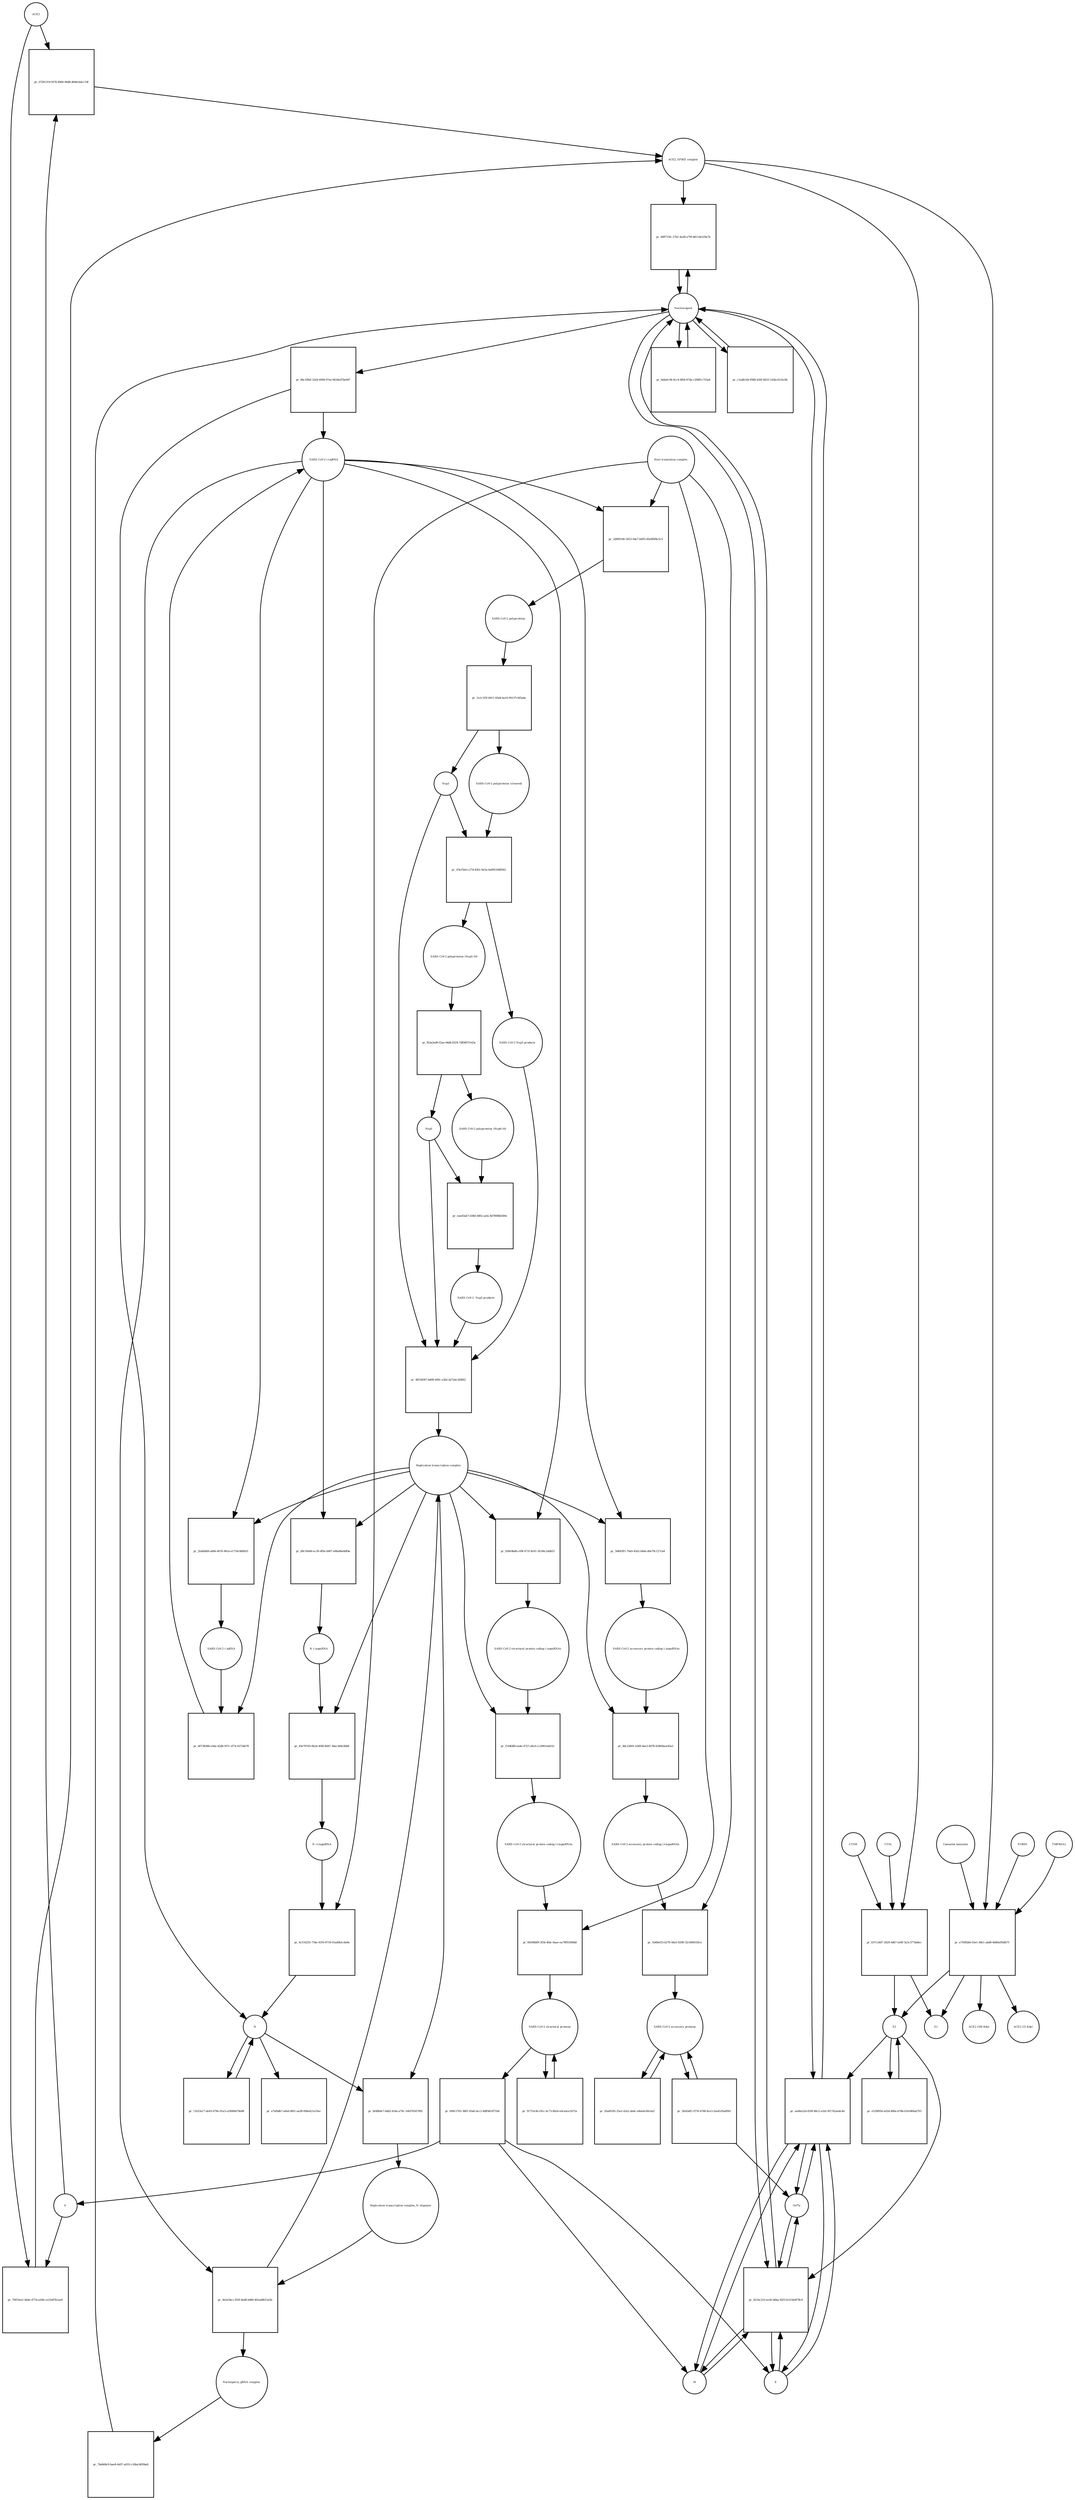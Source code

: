 strict digraph  {
ACE2 [annotation="", bipartite=0, cls=macromolecule, fontsize=4, label=ACE2, shape=circle];
"pr_07281319-f478-4960-96d8-d040cbdcc7df" [annotation="", bipartite=1, cls=process, fontsize=4, label="pr_07281319-f478-4960-96d8-d040cbdcc7df", shape=square];
"ACE2_SPIKE complex" [annotation="", bipartite=0, cls=complex, fontsize=4, label="ACE2_SPIKE complex", shape=circle];
S [annotation=urn_miriam_uniprot_P0DTC2, bipartite=0, cls="macromolecule multimer", fontsize=4, label=S, shape=circle];
Nucleocapsid [annotation="urn_miriam_obo.go_GO%3A0019013", bipartite=0, cls=complex, fontsize=4, label=Nucleocapsid, shape=circle];
"pr_488715fc-27b1-4a28-a70f-b811de529a7b" [annotation="", bipartite=1, cls=process, fontsize=4, label="pr_488715fc-27b1-4a28-a70f-b811de529a7b", shape=square];
"pr_637c24d7-2829-4d67-a04f-3a3c377da8ec" [annotation="", bipartite=1, cls=process, fontsize=4, label="pr_637c24d7-2829-4d67-a04f-3a3c377da8ec", shape=square];
S2 [annotation=urn_miriam_interpro_IPR002552, bipartite=0, cls=macromolecule, fontsize=4, label=S2, shape=circle];
CTSB [annotation="", bipartite=0, cls=macromolecule, fontsize=4, label=CTSB, shape=circle];
CTSL [annotation="", bipartite=0, cls=macromolecule, fontsize=4, label=CTSL, shape=circle];
S1 [annotation=urn_miriam_interpro_IPR002551, bipartite=0, cls=macromolecule, fontsize=4, label=S1, shape=circle];
"pr_76f55ee1-4b4e-477d-a506-ce21b87b1ae9" [annotation="", bipartite=1, cls=process, fontsize=4, label="pr_76f55ee1-4b4e-477d-a506-ce21b87b1ae9", shape=square];
"pr_821bc210-ee50-46ba-92f3-fe519e6f78c9" [annotation="", bipartite=1, cls=process, fontsize=4, label="pr_821bc210-ee50-46ba-92f3-fe519e6f78c9", shape=square];
E [annotation=urn_miriam_uniprot_P0DTC4, bipartite=0, cls=macromolecule, fontsize=4, label=E, shape=circle];
M [annotation=urn_miriam_uniprot_P0DTC5, bipartite=0, cls=macromolecule, fontsize=4, label=M, shape=circle];
Orf7a [annotation=urn_miriam_uniprot_P0DTC7, bipartite=0, cls=macromolecule, fontsize=4, label=Orf7a, shape=circle];
"pr_8bc1f8af-32e8-4908-97ae-6634ed7be9d7" [annotation="", bipartite=1, cls=process, fontsize=4, label="pr_8bc1f8af-32e8-4908-97ae-6634ed7be9d7", shape=square];
" SARS-CoV-2 (+)gRNA" [annotation=urn_miriam_refseq_NC_045512, bipartite=0, cls="nucleic acid feature", fontsize=4, label=" SARS-CoV-2 (+)gRNA", shape=circle];
N [annotation=urn_miriam_uniprot_P0DTC9, bipartite=0, cls="macromolecule multimer", fontsize=4, label=N, shape=circle];
"SARS-CoV-2 polyproteins" [annotation="", bipartite=0, cls=complex, fontsize=4, label="SARS-CoV-2 polyproteins", shape=circle];
"pr_1e1c1f5f-8411-45d4-ba16-90137cfd5abe" [annotation="", bipartite=1, cls=process, fontsize=4, label="pr_1e1c1f5f-8411-45d4-ba16-90137cfd5abe", shape=square];
"SARS-CoV-2 polyproteins (cleaved)" [annotation="", bipartite=0, cls=complex, fontsize=4, label="SARS-CoV-2 polyproteins (cleaved)", shape=circle];
Nsp3 [annotation=urn_miriam_ncbiprotein_YP_009725299, bipartite=0, cls=macromolecule, fontsize=4, label=Nsp3, shape=circle];
"pr_6d4afc94-6cc4-4f64-87de-c208f1c753a8" [annotation="", bipartite=1, cls=process, fontsize=4, label="pr_6d4afc94-6cc4-4f64-87de-c208f1c753a8", shape=square];
"pr_c1adb144-9588-426f-8433-143bcd116c6b" [annotation="", bipartite=1, cls=process, fontsize=4, label="pr_c1adb144-9588-426f-8433-143bcd116c6b", shape=square];
"SARS-CoV-2 structural proteins" [annotation="", bipartite=0, cls=complex, fontsize=4, label="SARS-CoV-2 structural proteins", shape=circle];
"pr_699c5763-3881-45a6-bcc2-8dff461871b8" [annotation="", bipartite=1, cls=process, fontsize=4, label="pr_699c5763-3881-45a6-bcc2-8dff461871b8", shape=square];
"pr_e7afbdb7-a6ed-4f61-aa38-00be421e10ec" [annotation="", bipartite=1, cls=process, fontsize=4, label="pr_e7afbdb7-a6ed-4f61-aa38-00be421e10ec", shape=square];
"SARS-CoV-2 accessory proteins" [annotation="", bipartite=0, cls=complex, fontsize=4, label="SARS-CoV-2 accessory proteins", shape=circle];
"pr_2fad9185-25e2-42e2-ab4c-e8eebc60c0a2" [annotation="", bipartite=1, cls=process, fontsize=4, label="pr_2fad9185-25e2-42e2-ab4c-e8eebc60c0a2", shape=square];
"pr_91753c8e-f41c-4c73-8b54-e0cedce1b75a" [annotation="", bipartite=1, cls=process, fontsize=4, label="pr_91753c8e-f41c-4c73-8b54-e0cedce1b75a", shape=square];
"pr_11b33a17-de43-479e-91a3-a18084478e88" [annotation="", bipartite=1, cls=process, fontsize=4, label="pr_11b33a17-de43-479e-91a3-a18084478e88", shape=square];
"SARS-CoV-2 accessory protein coding (-)sgmRNAs" [annotation="", bipartite=0, cls=complex, fontsize=4, label="SARS-CoV-2 accessory protein coding (-)sgmRNAs", shape=circle];
"pr_8dc22691-e569-4ae3-807b-62869aea45a3" [annotation="", bipartite=1, cls=process, fontsize=4, label="pr_8dc22691-e569-4ae3-807b-62869aea45a3", shape=square];
"SARS-CoV-2 accessory protein coding (+)sgmRNAs" [annotation="", bipartite=0, cls=complex, fontsize=4, label="SARS-CoV-2 accessory protein coding (+)sgmRNAs", shape=circle];
"Replication transcription complex" [annotation="", bipartite=0, cls=complex, fontsize=4, label="Replication transcription complex", shape=circle];
"SARS-CoV-2 structural protein coding (-)sgmRNAs" [annotation="", bipartite=0, cls=complex, fontsize=4, label="SARS-CoV-2 structural protein coding (-)sgmRNAs", shape=circle];
"pr_f144fdfb-ea4e-4727-a8c6-cc2981e4d15c" [annotation="", bipartite=1, cls=process, fontsize=4, label="pr_f144fdfb-ea4e-4727-a8c6-cc2981e4d15c", shape=square];
"SARS-CoV-2 structural protein coding (+)sgmRNAs" [annotation="", bipartite=0, cls=complex, fontsize=4, label="SARS-CoV-2 structural protein coding (+)sgmRNAs", shape=circle];
"N (-)sgmRNA" [annotation="", bipartite=0, cls="nucleic acid feature", fontsize=4, label="N (-)sgmRNA", shape=circle];
"pr_83e787d3-0b24-4f48-8d47-3dac3d4e2bb8" [annotation="", bipartite=1, cls=process, fontsize=4, label="pr_83e787d3-0b24-4f48-8d47-3dac3d4e2bb8", shape=square];
"N (+)sgmRNA" [annotation="", bipartite=0, cls="nucleic acid feature", fontsize=4, label="N (+)sgmRNA", shape=circle];
"pr_4c154235-734e-4195-8718-01ad0b1cde8e" [annotation="", bipartite=1, cls=process, fontsize=4, label="pr_4c154235-734e-4195-8718-01ad0b1cde8e", shape=square];
"Host translation complex" [annotation="urn_miriam_obo.go_GO%3A0070992", bipartite=0, cls=complex, fontsize=4, label="Host translation complex", shape=circle];
"pr_1b48ef33-b278-44a5-8208-32c684935fce" [annotation="", bipartite=1, cls=process, fontsize=4, label="pr_1b48ef33-b278-44a5-8208-32c684935fce", shape=square];
"pr_66508b69-3f5b-4fdc-8aae-ea76f93366b8" [annotation="", bipartite=1, cls=process, fontsize=4, label="pr_66508b69-3f5b-4fdc-8aae-ea76f93366b8", shape=square];
"Nucleoporin_gRNA complex " [annotation="urn_miriam_obo.go_GO%3A0019013", bipartite=0, cls=complex, fontsize=4, label="Nucleoporin_gRNA complex ", shape=circle];
"pr_7bd468c0-bae8-4d37-a033-c16ba3405be8" [annotation="", bipartite=1, cls=process, fontsize=4, label="pr_7bd468c0-bae8-4d37-a033-c16ba3405be8", shape=square];
"pr_2feb5df1-f576-4768-8ce3-2ea41d5a8941" [annotation="", bipartite=1, cls=process, fontsize=4, label="pr_2feb5df1-f576-4768-8ce3-2ea41d5a8941", shape=square];
"pr_e75082b6-03e1-48e1-abd8-4b80a05bfb75" [annotation="", bipartite=1, cls=process, fontsize=4, label="pr_e75082b6-03e1-48e1-abd8-4b80a05bfb75", shape=square];
FURIN [annotation="", bipartite=0, cls=macromolecule, fontsize=4, label=FURIN, shape=circle];
TMPRSS2 [annotation="", bipartite=0, cls=macromolecule, fontsize=4, label=TMPRSS2, shape=circle];
"Camostat mesylate" [annotation="urn_miriam_pubchem.compound_2536", bipartite=0, cls="simple chemical", fontsize=4, label="Camostat mesylate", shape=circle];
"ACE2 (100 Kda)" [annotation="", bipartite=0, cls=macromolecule, fontsize=4, label="ACE2 (100 Kda)", shape=circle];
"ACE2 (15 Kda)" [annotation="", bipartite=0, cls=macromolecule, fontsize=4, label="ACE2 (15 Kda)", shape=circle];
"pr_e529f056-a02d-480a-b78b-b1fe984ab793" [annotation="", bipartite=1, cls=process, fontsize=4, label="pr_e529f056-a02d-480a-b78b-b1fe984ab793", shape=square];
"pr_1f4cf5eb-c27d-45b1-9e5a-be8051688562" [annotation="", bipartite=1, cls=process, fontsize=4, label="pr_1f4cf5eb-c27d-45b1-9e5a-be8051688562", shape=square];
"SARS-CoV-2 Nsp3 products" [annotation="", bipartite=0, cls=complex, fontsize=4, label="SARS-CoV-2 Nsp3 products", shape=circle];
"SARS-CoV-2 polyproteins (Nsp5-16)" [annotation="", bipartite=0, cls=complex, fontsize=4, label="SARS-CoV-2 polyproteins (Nsp5-16)", shape=circle];
"pr_fb3a3ed9-f2ae-44d8-8324-7df08f37e43e" [annotation="", bipartite=1, cls=process, fontsize=4, label="pr_fb3a3ed9-f2ae-44d8-8324-7df08f37e43e", shape=square];
"SARS-CoV-2 polyproteins (Nsp6-16)" [annotation="", bipartite=0, cls=complex, fontsize=4, label="SARS-CoV-2 polyproteins (Nsp6-16)", shape=circle];
Nsp5 [annotation=urn_miriam_ncbiprotein_YP_009725301, bipartite=0, cls=macromolecule, fontsize=4, label=Nsp5, shape=circle];
"pr_eaed3ab7-d38d-4402-aafa-4d7808bb584c" [annotation="", bipartite=1, cls=process, fontsize=4, label="pr_eaed3ab7-d38d-4402-aafa-4d7808bb584c", shape=square];
"SARS-CoV-2  Nsp5 products" [annotation="", bipartite=0, cls=complex, fontsize=4, label="SARS-CoV-2  Nsp5 products", shape=circle];
"pr_2d900146-3453-44e7-b405-d5e6f6f8c5c5" [annotation="", bipartite=1, cls=process, fontsize=4, label="pr_2d900146-3453-44e7-b405-d5e6f6f8c5c5", shape=square];
"pr_48538367-b849-449c-a3b2-b27ebc2fd662" [annotation="", bipartite=1, cls=process, fontsize=4, label="pr_48538367-b849-449c-a3b2-b27ebc2fd662", shape=square];
"Replication transcription complex_N oligomer" [annotation="", bipartite=0, cls=complex, fontsize=4, label="Replication transcription complex_N oligomer", shape=circle];
"pr_9e5e5bcc-f05f-4ed8-b089-462ed8615a5b" [annotation="", bipartite=1, cls=process, fontsize=4, label="pr_9e5e5bcc-f05f-4ed8-b089-462ed8615a5b", shape=square];
"pr_2fa8d4b9-a866-4676-96cb-e1716c8d0b55" [annotation="", bipartite=1, cls=process, fontsize=4, label="pr_2fa8d4b9-a866-4676-96cb-e1716c8d0b55", shape=square];
" SARS-CoV-2 (-)gRNA" [annotation=urn_miriam_refseq_NC_045512, bipartite=0, cls="nucleic acid feature", fontsize=4, label=" SARS-CoV-2 (-)gRNA", shape=circle];
"pr_d9c50e86-ec30-4f0e-b967-e88a86e8df4e" [annotation="", bipartite=1, cls=process, fontsize=4, label="pr_d9c50e86-ec30-4f0e-b967-e88a86e8df4e", shape=square];
"pr_058e9bdb-c69f-471f-8c81-3fc84c24db53" [annotation="", bipartite=1, cls=process, fontsize=4, label="pr_058e9bdb-c69f-471f-8c81-3fc84c24db53", shape=square];
"pr_56845ff1-70a9-45b2-b44a-d0e79c127cb4" [annotation="", bipartite=1, cls=process, fontsize=4, label="pr_56845ff1-70a9-45b2-b44a-d0e79c127cb4", shape=square];
"pr_d0738386-e5da-42db-937c-d73c16724b78" [annotation="", bipartite=1, cls=process, fontsize=4, label="pr_d0738386-e5da-42db-937c-d73c16724b78", shape=square];
"pr_bf48b9e7-6dd2-454e-a79c-16fd76547992" [annotation="", bipartite=1, cls=process, fontsize=4, label="pr_bf48b9e7-6dd2-454e-a79c-16fd76547992", shape=square];
"pr_aed0a22d-829f-48c2-a1b2-0f1742aedc46" [annotation="", bipartite=1, cls=process, fontsize=4, label="pr_aed0a22d-829f-48c2-a1b2-0f1742aedc46", shape=square];
ACE2 -> "pr_07281319-f478-4960-96d8-d040cbdcc7df"  [annotation="", interaction_type=consumption];
ACE2 -> "pr_76f55ee1-4b4e-477d-a506-ce21b87b1ae9"  [annotation="", interaction_type=consumption];
"pr_07281319-f478-4960-96d8-d040cbdcc7df" -> "ACE2_SPIKE complex"  [annotation="", interaction_type=production];
"ACE2_SPIKE complex" -> "pr_488715fc-27b1-4a28-a70f-b811de529a7b"  [annotation="urn_miriam_pubmed_32142651|urn_miriam_pubmed_32094589|urn_miriam_taxonomy_2697049", interaction_type=stimulation];
"ACE2_SPIKE complex" -> "pr_637c24d7-2829-4d67-a04f-3a3c377da8ec"  [annotation="", interaction_type=consumption];
"ACE2_SPIKE complex" -> "pr_e75082b6-03e1-48e1-abd8-4b80a05bfb75"  [annotation="", interaction_type=consumption];
S -> "pr_07281319-f478-4960-96d8-d040cbdcc7df"  [annotation="", interaction_type=consumption];
S -> "pr_76f55ee1-4b4e-477d-a506-ce21b87b1ae9"  [annotation="", interaction_type=consumption];
Nucleocapsid -> "pr_488715fc-27b1-4a28-a70f-b811de529a7b"  [annotation="", interaction_type=consumption];
Nucleocapsid -> "pr_821bc210-ee50-46ba-92f3-fe519e6f78c9"  [annotation="", interaction_type=consumption];
Nucleocapsid -> "pr_8bc1f8af-32e8-4908-97ae-6634ed7be9d7"  [annotation="", interaction_type=consumption];
Nucleocapsid -> "pr_6d4afc94-6cc4-4f64-87de-c208f1c753a8"  [annotation="", interaction_type=consumption];
Nucleocapsid -> "pr_c1adb144-9588-426f-8433-143bcd116c6b"  [annotation="", interaction_type=consumption];
Nucleocapsid -> "pr_aed0a22d-829f-48c2-a1b2-0f1742aedc46"  [annotation="", interaction_type=consumption];
"pr_488715fc-27b1-4a28-a70f-b811de529a7b" -> Nucleocapsid  [annotation="", interaction_type=production];
"pr_637c24d7-2829-4d67-a04f-3a3c377da8ec" -> S2  [annotation="", interaction_type=production];
"pr_637c24d7-2829-4d67-a04f-3a3c377da8ec" -> S1  [annotation="", interaction_type=production];
S2 -> "pr_821bc210-ee50-46ba-92f3-fe519e6f78c9"  [annotation="urn_miriam_pubmed_32142651|urn_miriam_pubmed_32094589|urn_miriam_pubmed_32047258|urn_miriam_taxonomy_2697049", interaction_type=stimulation];
S2 -> "pr_e529f056-a02d-480a-b78b-b1fe984ab793"  [annotation="", interaction_type=consumption];
S2 -> "pr_aed0a22d-829f-48c2-a1b2-0f1742aedc46"  [annotation="urn_miriam_pubmed_32142651|urn_miriam_pubmed_32047258|urn_miriam_taxonomy_2697049", interaction_type=stimulation];
CTSB -> "pr_637c24d7-2829-4d67-a04f-3a3c377da8ec"  [annotation="urn_miriam_pubmed_32142651|urn_miriam_taxonomy_2697049", interaction_type=catalysis];
CTSL -> "pr_637c24d7-2829-4d67-a04f-3a3c377da8ec"  [annotation="urn_miriam_pubmed_32142651|urn_miriam_taxonomy_2697049", interaction_type=catalysis];
"pr_76f55ee1-4b4e-477d-a506-ce21b87b1ae9" -> "ACE2_SPIKE complex"  [annotation="", interaction_type=production];
"pr_821bc210-ee50-46ba-92f3-fe519e6f78c9" -> Nucleocapsid  [annotation="", interaction_type=production];
"pr_821bc210-ee50-46ba-92f3-fe519e6f78c9" -> E  [annotation="", interaction_type=production];
"pr_821bc210-ee50-46ba-92f3-fe519e6f78c9" -> M  [annotation="", interaction_type=production];
"pr_821bc210-ee50-46ba-92f3-fe519e6f78c9" -> Orf7a  [annotation="", interaction_type=production];
E -> "pr_821bc210-ee50-46ba-92f3-fe519e6f78c9"  [annotation="", interaction_type=consumption];
E -> "pr_aed0a22d-829f-48c2-a1b2-0f1742aedc46"  [annotation="", interaction_type=consumption];
M -> "pr_821bc210-ee50-46ba-92f3-fe519e6f78c9"  [annotation="", interaction_type=consumption];
M -> "pr_aed0a22d-829f-48c2-a1b2-0f1742aedc46"  [annotation="", interaction_type=consumption];
Orf7a -> "pr_821bc210-ee50-46ba-92f3-fe519e6f78c9"  [annotation="", interaction_type=consumption];
Orf7a -> "pr_aed0a22d-829f-48c2-a1b2-0f1742aedc46"  [annotation="", interaction_type=consumption];
"pr_8bc1f8af-32e8-4908-97ae-6634ed7be9d7" -> " SARS-CoV-2 (+)gRNA"  [annotation="", interaction_type=production];
"pr_8bc1f8af-32e8-4908-97ae-6634ed7be9d7" -> N  [annotation="", interaction_type=production];
" SARS-CoV-2 (+)gRNA" -> "pr_2d900146-3453-44e7-b405-d5e6f6f8c5c5"  [annotation="", interaction_type=consumption];
" SARS-CoV-2 (+)gRNA" -> "pr_9e5e5bcc-f05f-4ed8-b089-462ed8615a5b"  [annotation="", interaction_type=consumption];
" SARS-CoV-2 (+)gRNA" -> "pr_2fa8d4b9-a866-4676-96cb-e1716c8d0b55"  [annotation="", interaction_type=consumption];
" SARS-CoV-2 (+)gRNA" -> "pr_d9c50e86-ec30-4f0e-b967-e88a86e8df4e"  [annotation="", interaction_type=consumption];
" SARS-CoV-2 (+)gRNA" -> "pr_058e9bdb-c69f-471f-8c81-3fc84c24db53"  [annotation="", interaction_type=consumption];
" SARS-CoV-2 (+)gRNA" -> "pr_56845ff1-70a9-45b2-b44a-d0e79c127cb4"  [annotation="", interaction_type=consumption];
N -> "pr_e7afbdb7-a6ed-4f61-aa38-00be421e10ec"  [annotation="", interaction_type=consumption];
N -> "pr_11b33a17-de43-479e-91a3-a18084478e88"  [annotation="", interaction_type=consumption];
N -> "pr_bf48b9e7-6dd2-454e-a79c-16fd76547992"  [annotation="", interaction_type=consumption];
"SARS-CoV-2 polyproteins" -> "pr_1e1c1f5f-8411-45d4-ba16-90137cfd5abe"  [annotation=urn_miriam_pubmed_31226023, interaction_type=catalysis];
"pr_1e1c1f5f-8411-45d4-ba16-90137cfd5abe" -> "SARS-CoV-2 polyproteins (cleaved)"  [annotation="", interaction_type=production];
"pr_1e1c1f5f-8411-45d4-ba16-90137cfd5abe" -> Nsp3  [annotation="", interaction_type=production];
"SARS-CoV-2 polyproteins (cleaved)" -> "pr_1f4cf5eb-c27d-45b1-9e5a-be8051688562"  [annotation="", interaction_type=consumption];
Nsp3 -> "pr_1f4cf5eb-c27d-45b1-9e5a-be8051688562"  [annotation="", interaction_type=catalysis];
Nsp3 -> "pr_48538367-b849-449c-a3b2-b27ebc2fd662"  [annotation="", interaction_type=consumption];
"pr_6d4afc94-6cc4-4f64-87de-c208f1c753a8" -> Nucleocapsid  [annotation="", interaction_type=production];
"pr_c1adb144-9588-426f-8433-143bcd116c6b" -> Nucleocapsid  [annotation="", interaction_type=production];
"SARS-CoV-2 structural proteins" -> "pr_699c5763-3881-45a6-bcc2-8dff461871b8"  [annotation="", interaction_type=consumption];
"SARS-CoV-2 structural proteins" -> "pr_91753c8e-f41c-4c73-8b54-e0cedce1b75a"  [annotation="", interaction_type=consumption];
"pr_699c5763-3881-45a6-bcc2-8dff461871b8" -> M  [annotation="", interaction_type=production];
"pr_699c5763-3881-45a6-bcc2-8dff461871b8" -> E  [annotation="", interaction_type=production];
"pr_699c5763-3881-45a6-bcc2-8dff461871b8" -> S  [annotation="", interaction_type=production];
"SARS-CoV-2 accessory proteins" -> "pr_2fad9185-25e2-42e2-ab4c-e8eebc60c0a2"  [annotation="", interaction_type=consumption];
"SARS-CoV-2 accessory proteins" -> "pr_2feb5df1-f576-4768-8ce3-2ea41d5a8941"  [annotation="", interaction_type=consumption];
"pr_2fad9185-25e2-42e2-ab4c-e8eebc60c0a2" -> "SARS-CoV-2 accessory proteins"  [annotation="", interaction_type=production];
"pr_91753c8e-f41c-4c73-8b54-e0cedce1b75a" -> "SARS-CoV-2 structural proteins"  [annotation="", interaction_type=production];
"pr_11b33a17-de43-479e-91a3-a18084478e88" -> N  [annotation="", interaction_type=production];
"SARS-CoV-2 accessory protein coding (-)sgmRNAs" -> "pr_8dc22691-e569-4ae3-807b-62869aea45a3"  [annotation="", interaction_type=consumption];
"pr_8dc22691-e569-4ae3-807b-62869aea45a3" -> "SARS-CoV-2 accessory protein coding (+)sgmRNAs"  [annotation="", interaction_type=production];
"SARS-CoV-2 accessory protein coding (+)sgmRNAs" -> "pr_1b48ef33-b278-44a5-8208-32c684935fce"  [annotation="", interaction_type=consumption];
"Replication transcription complex" -> "pr_8dc22691-e569-4ae3-807b-62869aea45a3"  [annotation=urn_miriam_pubmed_31226023, interaction_type="necessary stimulation"];
"Replication transcription complex" -> "pr_f144fdfb-ea4e-4727-a8c6-cc2981e4d15c"  [annotation=urn_miriam_pubmed_31226023, interaction_type="necessary stimulation"];
"Replication transcription complex" -> "pr_83e787d3-0b24-4f48-8d47-3dac3d4e2bb8"  [annotation=urn_miriam_pubmed_31226023, interaction_type="necessary stimulation"];
"Replication transcription complex" -> "pr_2fa8d4b9-a866-4676-96cb-e1716c8d0b55"  [annotation=urn_miriam_pubmed_31226023, interaction_type="necessary stimulation"];
"Replication transcription complex" -> "pr_d9c50e86-ec30-4f0e-b967-e88a86e8df4e"  [annotation=urn_miriam_pubmed_31226023, interaction_type="necessary stimulation"];
"Replication transcription complex" -> "pr_058e9bdb-c69f-471f-8c81-3fc84c24db53"  [annotation=urn_miriam_pubmed_31226023, interaction_type="necessary stimulation"];
"Replication transcription complex" -> "pr_56845ff1-70a9-45b2-b44a-d0e79c127cb4"  [annotation=urn_miriam_pubmed_31226023, interaction_type="necessary stimulation"];
"Replication transcription complex" -> "pr_d0738386-e5da-42db-937c-d73c16724b78"  [annotation=urn_miriam_pubmed_31226023, interaction_type="necessary stimulation"];
"Replication transcription complex" -> "pr_bf48b9e7-6dd2-454e-a79c-16fd76547992"  [annotation="", interaction_type=consumption];
"SARS-CoV-2 structural protein coding (-)sgmRNAs" -> "pr_f144fdfb-ea4e-4727-a8c6-cc2981e4d15c"  [annotation="", interaction_type=consumption];
"pr_f144fdfb-ea4e-4727-a8c6-cc2981e4d15c" -> "SARS-CoV-2 structural protein coding (+)sgmRNAs"  [annotation="", interaction_type=production];
"SARS-CoV-2 structural protein coding (+)sgmRNAs" -> "pr_66508b69-3f5b-4fdc-8aae-ea76f93366b8"  [annotation="", interaction_type=consumption];
"N (-)sgmRNA" -> "pr_83e787d3-0b24-4f48-8d47-3dac3d4e2bb8"  [annotation="", interaction_type=consumption];
"pr_83e787d3-0b24-4f48-8d47-3dac3d4e2bb8" -> "N (+)sgmRNA"  [annotation="", interaction_type=production];
"N (+)sgmRNA" -> "pr_4c154235-734e-4195-8718-01ad0b1cde8e"  [annotation="", interaction_type=consumption];
"pr_4c154235-734e-4195-8718-01ad0b1cde8e" -> N  [annotation="", interaction_type=production];
"Host translation complex" -> "pr_4c154235-734e-4195-8718-01ad0b1cde8e"  [annotation="", interaction_type="necessary stimulation"];
"Host translation complex" -> "pr_1b48ef33-b278-44a5-8208-32c684935fce"  [annotation=urn_miriam_pubmed_31226023, interaction_type="necessary stimulation"];
"Host translation complex" -> "pr_66508b69-3f5b-4fdc-8aae-ea76f93366b8"  [annotation=urn_miriam_pubmed_31226023, interaction_type="necessary stimulation"];
"Host translation complex" -> "pr_2d900146-3453-44e7-b405-d5e6f6f8c5c5"  [annotation="", interaction_type="necessary stimulation"];
"pr_1b48ef33-b278-44a5-8208-32c684935fce" -> "SARS-CoV-2 accessory proteins"  [annotation="", interaction_type=production];
"pr_66508b69-3f5b-4fdc-8aae-ea76f93366b8" -> "SARS-CoV-2 structural proteins"  [annotation="", interaction_type=production];
"Nucleoporin_gRNA complex " -> "pr_7bd468c0-bae8-4d37-a033-c16ba3405be8"  [annotation="", interaction_type=consumption];
"pr_7bd468c0-bae8-4d37-a033-c16ba3405be8" -> Nucleocapsid  [annotation="", interaction_type=production];
"pr_2feb5df1-f576-4768-8ce3-2ea41d5a8941" -> "SARS-CoV-2 accessory proteins"  [annotation="", interaction_type=production];
"pr_2feb5df1-f576-4768-8ce3-2ea41d5a8941" -> Orf7a  [annotation="", interaction_type=production];
"pr_e75082b6-03e1-48e1-abd8-4b80a05bfb75" -> S2  [annotation="", interaction_type=production];
"pr_e75082b6-03e1-48e1-abd8-4b80a05bfb75" -> "ACE2 (100 Kda)"  [annotation="", interaction_type=production];
"pr_e75082b6-03e1-48e1-abd8-4b80a05bfb75" -> S1  [annotation="", interaction_type=production];
"pr_e75082b6-03e1-48e1-abd8-4b80a05bfb75" -> "ACE2 (15 Kda)"  [annotation="", interaction_type=production];
FURIN -> "pr_e75082b6-03e1-48e1-abd8-4b80a05bfb75"  [annotation="urn_miriam_pubmed_32142651|urn_miriam_pubmed_32362314|urn_miriam_taxonomy_2697049", interaction_type=catalysis];
TMPRSS2 -> "pr_e75082b6-03e1-48e1-abd8-4b80a05bfb75"  [annotation="urn_miriam_pubmed_32142651|urn_miriam_pubmed_32362314|urn_miriam_taxonomy_2697049", interaction_type=catalysis];
"Camostat mesylate" -> "pr_e75082b6-03e1-48e1-abd8-4b80a05bfb75"  [annotation="urn_miriam_pubmed_32142651|urn_miriam_pubmed_32362314|urn_miriam_taxonomy_2697049", interaction_type=inhibition];
"pr_e529f056-a02d-480a-b78b-b1fe984ab793" -> S2  [annotation="", interaction_type=production];
"pr_1f4cf5eb-c27d-45b1-9e5a-be8051688562" -> "SARS-CoV-2 Nsp3 products"  [annotation="", interaction_type=production];
"pr_1f4cf5eb-c27d-45b1-9e5a-be8051688562" -> "SARS-CoV-2 polyproteins (Nsp5-16)"  [annotation="", interaction_type=production];
"SARS-CoV-2 Nsp3 products" -> "pr_48538367-b849-449c-a3b2-b27ebc2fd662"  [annotation="", interaction_type=consumption];
"SARS-CoV-2 polyproteins (Nsp5-16)" -> "pr_fb3a3ed9-f2ae-44d8-8324-7df08f37e43e"  [annotation="", interaction_type=catalysis];
"pr_fb3a3ed9-f2ae-44d8-8324-7df08f37e43e" -> "SARS-CoV-2 polyproteins (Nsp6-16)"  [annotation="", interaction_type=production];
"pr_fb3a3ed9-f2ae-44d8-8324-7df08f37e43e" -> Nsp5  [annotation="", interaction_type=production];
"SARS-CoV-2 polyproteins (Nsp6-16)" -> "pr_eaed3ab7-d38d-4402-aafa-4d7808bb584c"  [annotation="", interaction_type=consumption];
Nsp5 -> "pr_eaed3ab7-d38d-4402-aafa-4d7808bb584c"  [annotation="", interaction_type=catalysis];
Nsp5 -> "pr_48538367-b849-449c-a3b2-b27ebc2fd662"  [annotation="", interaction_type=consumption];
"pr_eaed3ab7-d38d-4402-aafa-4d7808bb584c" -> "SARS-CoV-2  Nsp5 products"  [annotation="", interaction_type=production];
"SARS-CoV-2  Nsp5 products" -> "pr_48538367-b849-449c-a3b2-b27ebc2fd662"  [annotation="", interaction_type=consumption];
"pr_2d900146-3453-44e7-b405-d5e6f6f8c5c5" -> "SARS-CoV-2 polyproteins"  [annotation="", interaction_type=production];
"pr_48538367-b849-449c-a3b2-b27ebc2fd662" -> "Replication transcription complex"  [annotation="", interaction_type=production];
"Replication transcription complex_N oligomer" -> "pr_9e5e5bcc-f05f-4ed8-b089-462ed8615a5b"  [annotation="", interaction_type=consumption];
"pr_9e5e5bcc-f05f-4ed8-b089-462ed8615a5b" -> "Nucleoporin_gRNA complex "  [annotation="", interaction_type=production];
"pr_9e5e5bcc-f05f-4ed8-b089-462ed8615a5b" -> "Replication transcription complex"  [annotation="", interaction_type=production];
"pr_2fa8d4b9-a866-4676-96cb-e1716c8d0b55" -> " SARS-CoV-2 (-)gRNA"  [annotation="", interaction_type=production];
" SARS-CoV-2 (-)gRNA" -> "pr_d0738386-e5da-42db-937c-d73c16724b78"  [annotation="", interaction_type=consumption];
"pr_d9c50e86-ec30-4f0e-b967-e88a86e8df4e" -> "N (-)sgmRNA"  [annotation="", interaction_type=production];
"pr_058e9bdb-c69f-471f-8c81-3fc84c24db53" -> "SARS-CoV-2 structural protein coding (-)sgmRNAs"  [annotation="", interaction_type=production];
"pr_56845ff1-70a9-45b2-b44a-d0e79c127cb4" -> "SARS-CoV-2 accessory protein coding (-)sgmRNAs"  [annotation="", interaction_type=production];
"pr_d0738386-e5da-42db-937c-d73c16724b78" -> " SARS-CoV-2 (+)gRNA"  [annotation="", interaction_type=production];
"pr_bf48b9e7-6dd2-454e-a79c-16fd76547992" -> "Replication transcription complex_N oligomer"  [annotation="", interaction_type=production];
"pr_aed0a22d-829f-48c2-a1b2-0f1742aedc46" -> Nucleocapsid  [annotation="", interaction_type=production];
"pr_aed0a22d-829f-48c2-a1b2-0f1742aedc46" -> Orf7a  [annotation="", interaction_type=production];
"pr_aed0a22d-829f-48c2-a1b2-0f1742aedc46" -> E  [annotation="", interaction_type=production];
"pr_aed0a22d-829f-48c2-a1b2-0f1742aedc46" -> M  [annotation="", interaction_type=production];
}
